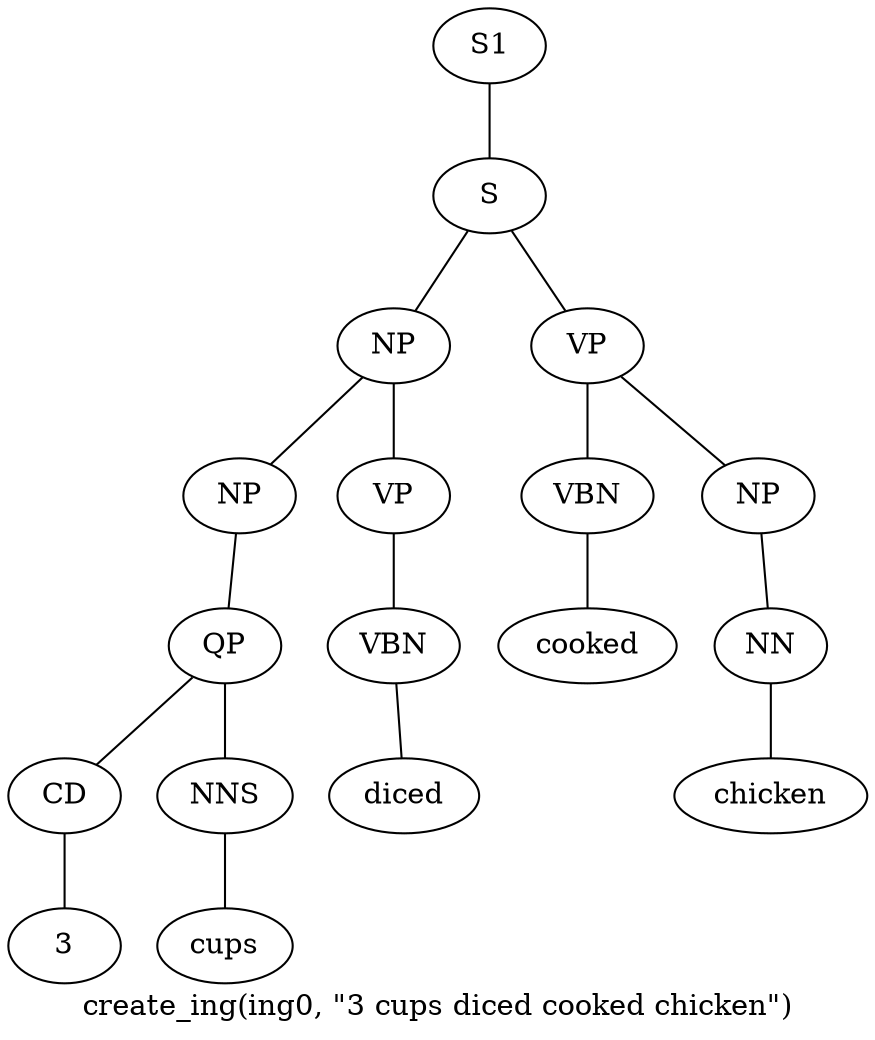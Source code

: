 graph SyntaxGraph {
	label = "create_ing(ing0, \"3 cups diced cooked chicken\")";
	Node0 [label="S1"];
	Node1 [label="S"];
	Node2 [label="NP"];
	Node3 [label="NP"];
	Node4 [label="QP"];
	Node5 [label="CD"];
	Node6 [label="3"];
	Node7 [label="NNS"];
	Node8 [label="cups"];
	Node9 [label="VP"];
	Node10 [label="VBN"];
	Node11 [label="diced"];
	Node12 [label="VP"];
	Node13 [label="VBN"];
	Node14 [label="cooked"];
	Node15 [label="NP"];
	Node16 [label="NN"];
	Node17 [label="chicken"];

	Node0 -- Node1;
	Node1 -- Node2;
	Node1 -- Node12;
	Node2 -- Node3;
	Node2 -- Node9;
	Node3 -- Node4;
	Node4 -- Node5;
	Node4 -- Node7;
	Node5 -- Node6;
	Node7 -- Node8;
	Node9 -- Node10;
	Node10 -- Node11;
	Node12 -- Node13;
	Node12 -- Node15;
	Node13 -- Node14;
	Node15 -- Node16;
	Node16 -- Node17;
}